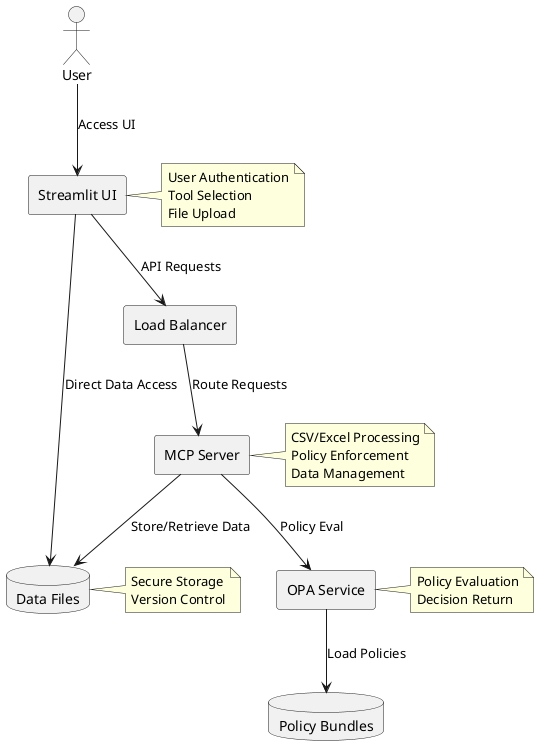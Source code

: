 @startuml
skinparam componentStyle rectangle
skinparam shadowing false

' Define components
actor "User" as user
rectangle "Streamlit UI" as streamlit
rectangle "Load Balancer" as lb
rectangle "MCP Server" as server
rectangle "OPA Service" as opa
database "Policy Bundles" as policies
database "Data Files" as data

' Define flows
user --> streamlit : Access UI
streamlit --> lb : API Requests
lb --> server : Route Requests
server --> opa : Policy Eval
opa --> policies : Load Policies
server --> data : Store/Retrieve Data
streamlit --> data : Direct Data Access

note right of streamlit
  User Authentication
  Tool Selection
  File Upload
end note

note right of server
  CSV/Excel Processing
  Policy Enforcement
  Data Management
end note

note right of opa
  Policy Evaluation
  Decision Return
end note

note right of data
  Secure Storage
  Version Control
end note

@enduml